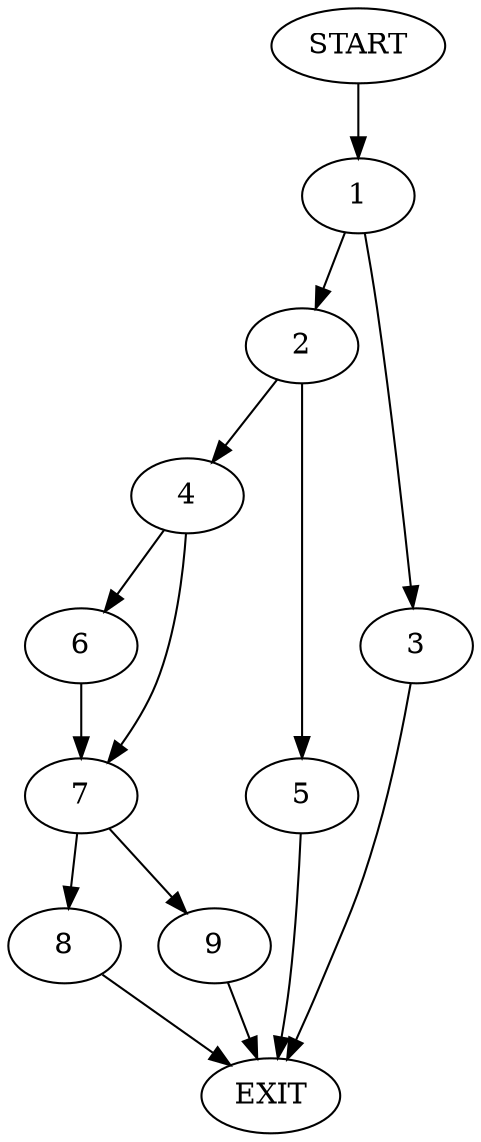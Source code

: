 digraph {
0 [label="START"]
10 [label="EXIT"]
0 -> 1
1 -> 2
1 -> 3
2 -> 4
2 -> 5
3 -> 10
5 -> 10
4 -> 6
4 -> 7
6 -> 7
7 -> 8
7 -> 9
8 -> 10
9 -> 10
}
